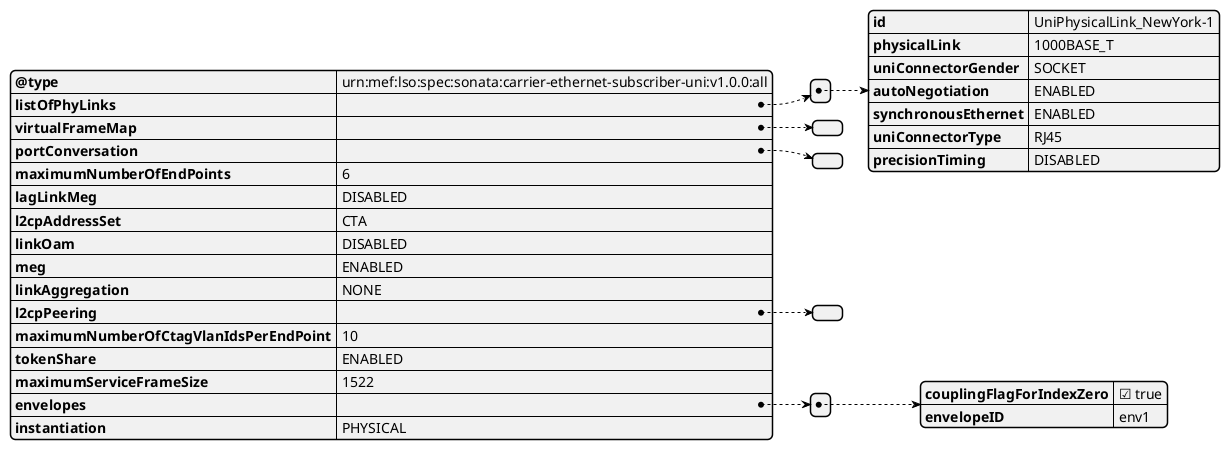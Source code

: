 @startjson
{
  "@type": "urn:mef:lso:spec:sonata:carrier-ethernet-subscriber-uni:v1.0.0:all",
  "listOfPhyLinks": [
    {
      "id": "UniPhysicalLink_NewYork-1",
      "physicalLink": "1000BASE_T",
      "uniConnectorGender": "SOCKET",
      "autoNegotiation": "ENABLED",
      "synchronousEthernet": "ENABLED",
      "uniConnectorType": "RJ45",
      "precisionTiming": "DISABLED"
    }
  ],
  "virtualFrameMap": [],
  "portConversation": [],
  "maximumNumberOfEndPoints": 6,
  "lagLinkMeg": "DISABLED",
  "l2cpAddressSet": "CTA",
  "linkOam": "DISABLED",
  "meg": "ENABLED",
  "linkAggregation": "NONE",
  "l2cpPeering": {},
  "maximumNumberOfCtagVlanIdsPerEndPoint": 10,
  "tokenShare": "ENABLED",
  "maximumServiceFrameSize": 1522,
  "envelopes": [
    {
      "couplingFlagForIndexZero": true,
      "envelopeID": "env1"
    }
  ],
  "instantiation": "PHYSICAL"
}

@endjson